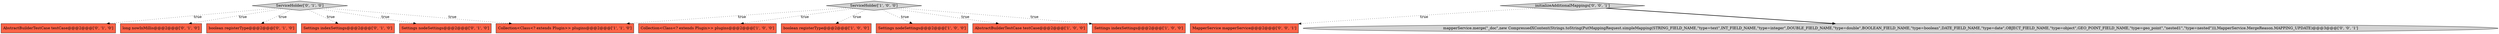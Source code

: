 digraph {
10 [style = filled, label = "ServiceHolder['0', '1', '0']", fillcolor = lightgray, shape = diamond image = "AAA0AAABBB2BBB"];
15 [style = filled, label = "MapperService mapperService@@@2@@@['0', '0', '1']", fillcolor = tomato, shape = box image = "AAA0AAABBB3BBB"];
2 [style = filled, label = "Collection<Class<? extends Plugin>> plugins@@@2@@@['1', '0', '0']", fillcolor = tomato, shape = box image = "AAA0AAABBB1BBB"];
3 [style = filled, label = "boolean registerType@@@2@@@['1', '0', '0']", fillcolor = tomato, shape = box image = "AAA0AAABBB1BBB"];
6 [style = filled, label = "Collection<Class<? extends Plugin>> plugins@@@2@@@['1', '1', '0']", fillcolor = tomato, shape = box image = "AAA0AAABBB1BBB"];
1 [style = filled, label = "Settings nodeSettings@@@2@@@['1', '0', '0']", fillcolor = tomato, shape = box image = "AAA0AAABBB1BBB"];
0 [style = filled, label = "AbstractBuilderTestCase testCase@@@2@@@['1', '0', '0']", fillcolor = tomato, shape = box image = "AAA0AAABBB1BBB"];
11 [style = filled, label = "AbstractBuilderTestCase testCase@@@2@@@['0', '1', '0']", fillcolor = tomato, shape = box image = "AAA0AAABBB2BBB"];
5 [style = filled, label = "ServiceHolder['1', '0', '0']", fillcolor = lightgray, shape = diamond image = "AAA0AAABBB1BBB"];
4 [style = filled, label = "Settings indexSettings@@@2@@@['1', '0', '0']", fillcolor = tomato, shape = box image = "AAA0AAABBB1BBB"];
7 [style = filled, label = "long nowInMillis@@@2@@@['0', '1', '0']", fillcolor = tomato, shape = box image = "AAA0AAABBB2BBB"];
13 [style = filled, label = "initializeAdditionalMappings['0', '0', '1']", fillcolor = lightgray, shape = diamond image = "AAA0AAABBB3BBB"];
9 [style = filled, label = "boolean registerType@@@2@@@['0', '1', '0']", fillcolor = tomato, shape = box image = "AAA0AAABBB2BBB"];
14 [style = filled, label = "mapperService.merge(\"_doc\",new CompressedXContent(Strings.toString(PutMappingRequest.simpleMapping(STRING_FIELD_NAME,\"type=text\",INT_FIELD_NAME,\"type=integer\",DOUBLE_FIELD_NAME,\"type=double\",BOOLEAN_FIELD_NAME,\"type=boolean\",DATE_FIELD_NAME,\"type=date\",OBJECT_FIELD_NAME,\"type=object\",GEO_POINT_FIELD_NAME,\"type=geo_point\",\"nested1\",\"type=nested\"))),MapperService.MergeReason.MAPPING_UPDATE)@@@3@@@['0', '0', '1']", fillcolor = lightgray, shape = ellipse image = "AAA0AAABBB3BBB"];
12 [style = filled, label = "Settings indexSettings@@@2@@@['0', '1', '0']", fillcolor = tomato, shape = box image = "AAA0AAABBB2BBB"];
8 [style = filled, label = "Settings nodeSettings@@@2@@@['0', '1', '0']", fillcolor = tomato, shape = box image = "AAA0AAABBB2BBB"];
10->6 [style = dotted, label="true"];
5->6 [style = dotted, label="true"];
5->0 [style = dotted, label="true"];
13->15 [style = dotted, label="true"];
5->1 [style = dotted, label="true"];
5->4 [style = dotted, label="true"];
10->11 [style = dotted, label="true"];
13->14 [style = bold, label=""];
10->8 [style = dotted, label="true"];
10->7 [style = dotted, label="true"];
10->12 [style = dotted, label="true"];
10->9 [style = dotted, label="true"];
5->2 [style = dotted, label="true"];
5->3 [style = dotted, label="true"];
}
